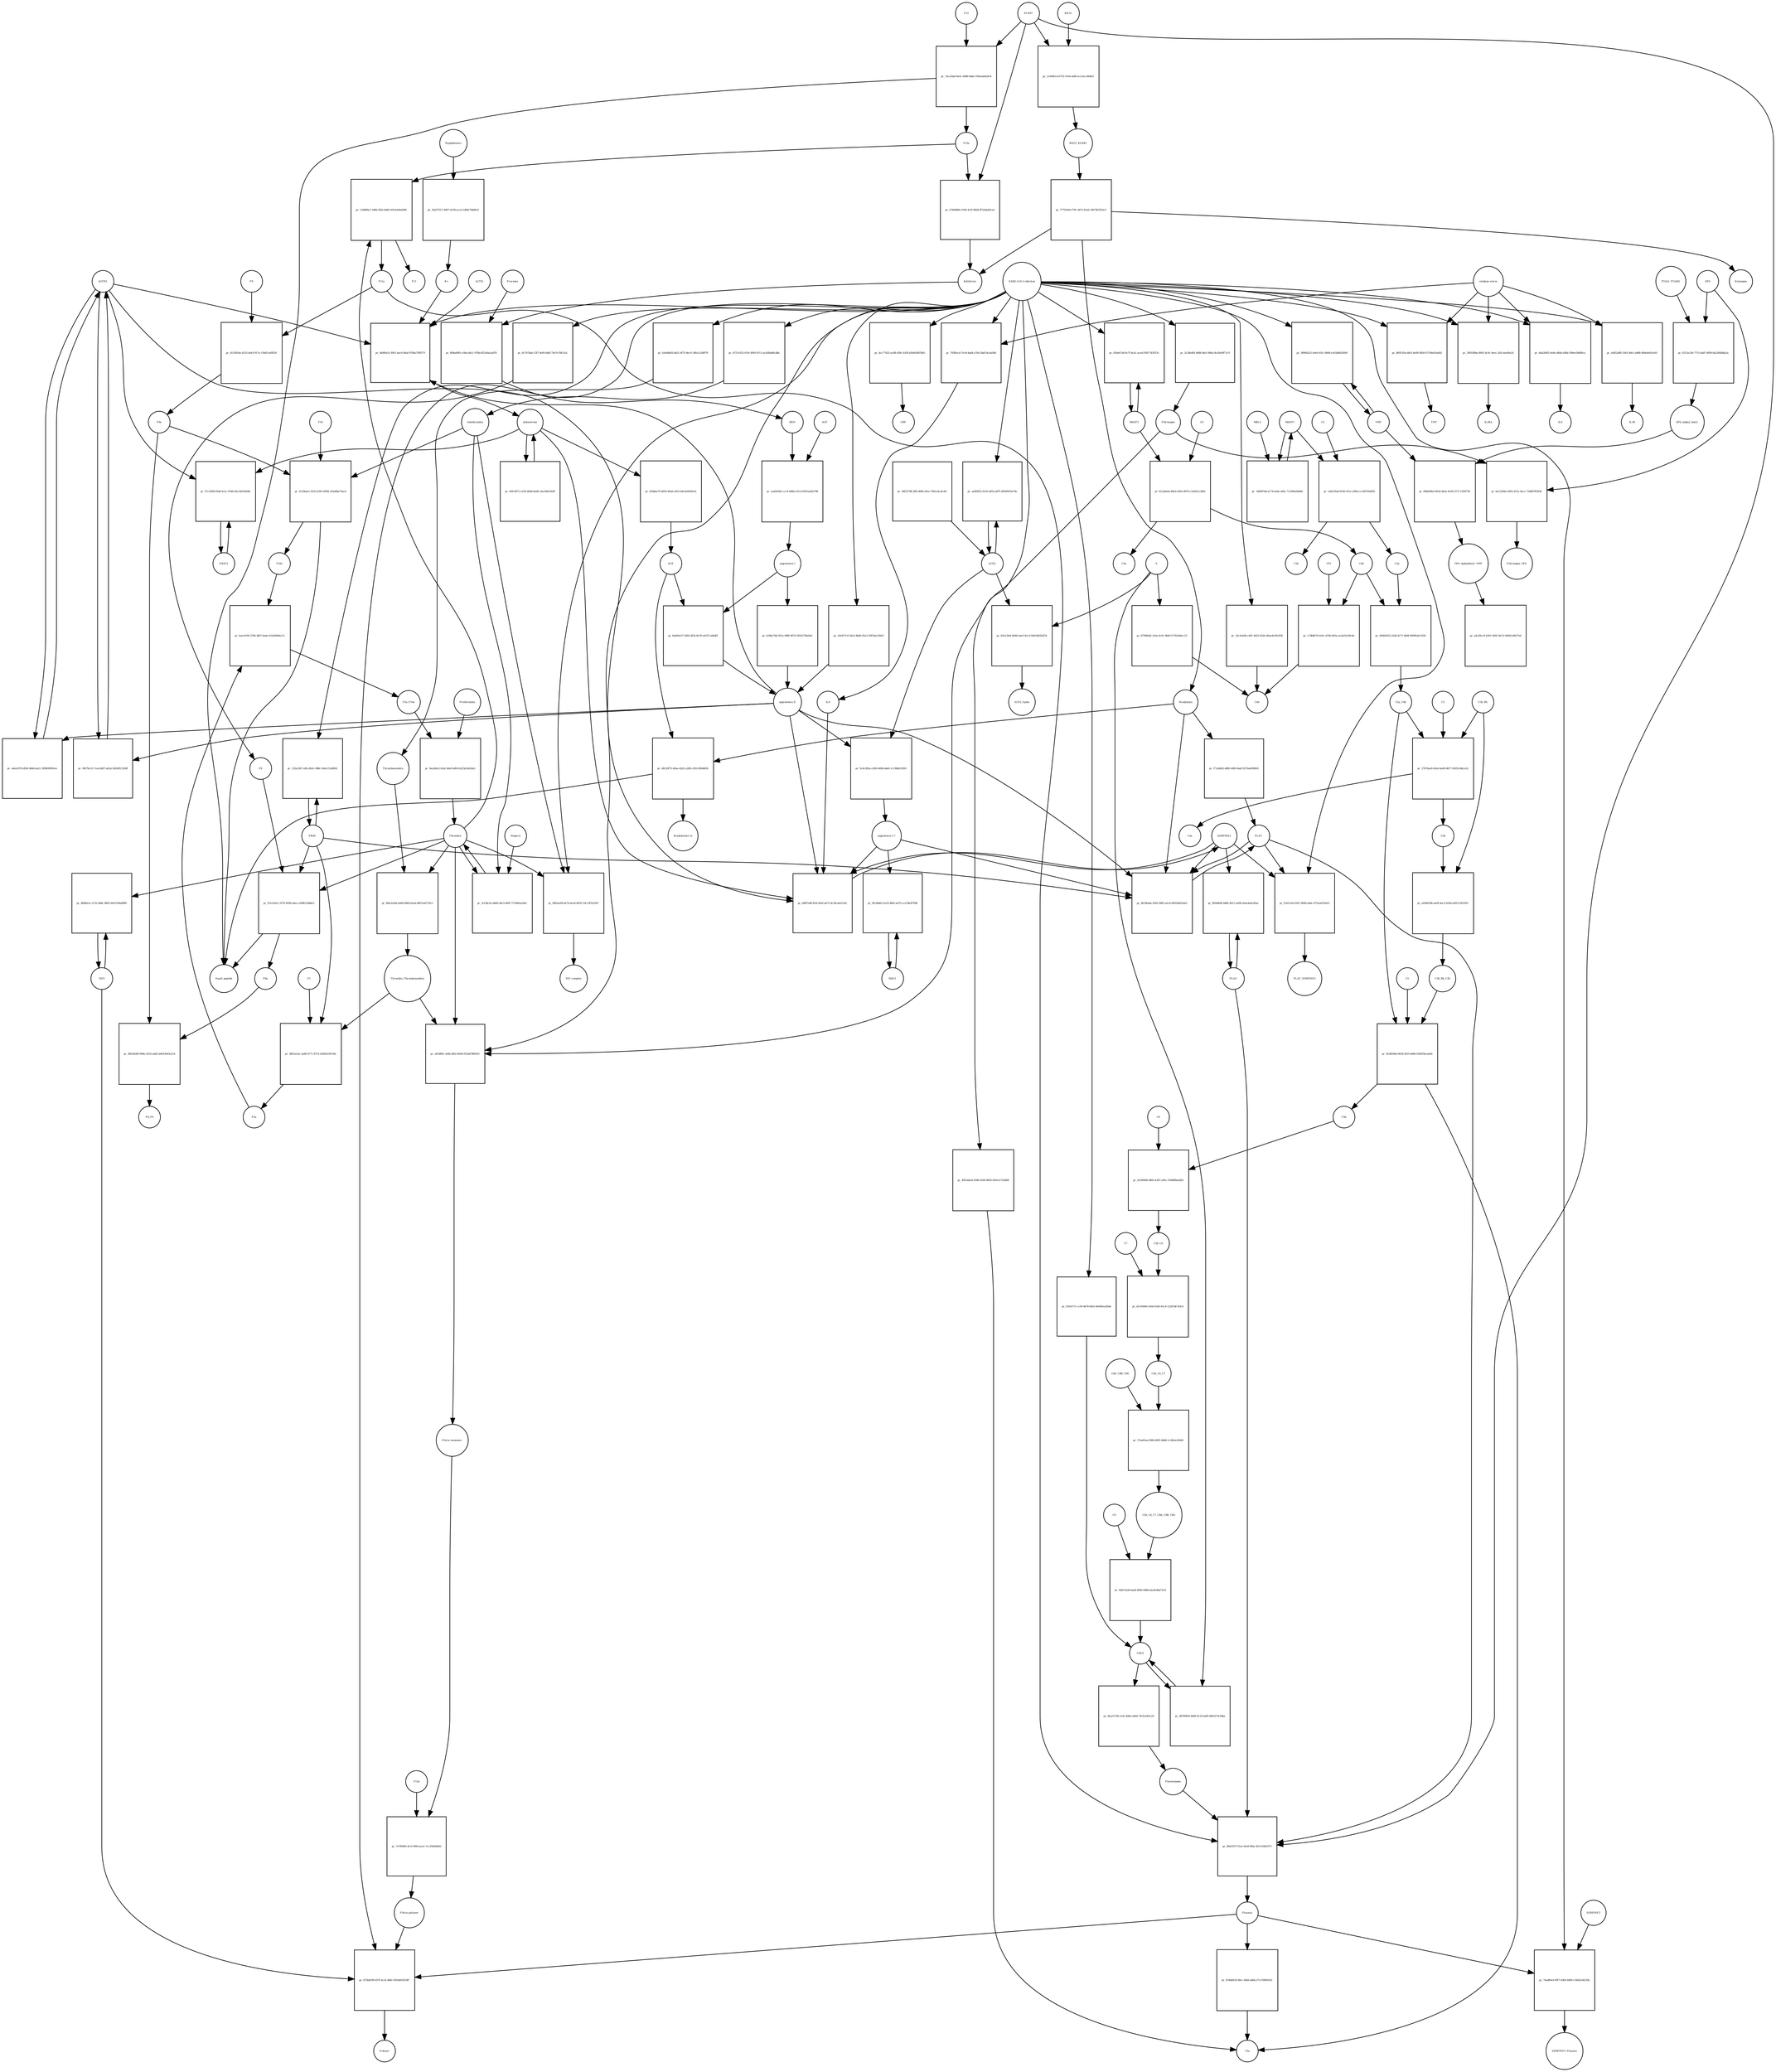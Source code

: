 strict digraph  {
F8 [annotation="urn_miriam_hgnc_3546|urn_miriam_taxonomy_9606", bipartite=0, cls=macromolecule, fontsize=4, label=F8, shape=circle];
"pr_67e21b2c-3379-4599-a6ec-e5f861244be3" [annotation="", bipartite=1, cls=process, fontsize=4, label="pr_67e21b2c-3379-4599-a6ec-e5f861244be3", shape=square];
"Small peptide" [annotation=urn_miriam_mesh_D010446, bipartite=0, cls=macromolecule, fontsize=4, label="Small peptide", shape=circle];
F8a [annotation="urn_miriam_hgnc.symbol_F8|urn_miriam_mesh_D015944|urn_miriam_taxonomy_9606", bipartite=0, cls=macromolecule, fontsize=4, label=F8a, shape=circle];
Thrombin [annotation="urn_miriam_hgnc_3535|urn_miriam_taxonomy_9606", bipartite=0, cls=macromolecule, fontsize=4, label=Thrombin, shape=circle];
PROC [annotation="urn_miriam_hgnc_9451|urn_miriam_taxonomy_9606", bipartite=0, cls=macromolecule, fontsize=4, label=PROC, shape=circle];
AGTR1 [annotation=urn_miriam_hgnc_336, bipartite=0, cls=macromolecule, fontsize=4, label=AGTR1, shape=circle];
"pr_e4eb1978-d56f-48d4-ba21-3f080995f4ce" [annotation="", bipartite=1, cls=process, fontsize=4, label="pr_e4eb1978-d56f-48d4-ba21-3f080995f4ce", shape=square];
"angiotensin II" [annotation="urn_miriam_obo.chebi_CHEBI%3A2718|urn_miriam_taxonomy_9606", bipartite=0, cls="simple chemical", fontsize=4, label="angiotensin II", shape=circle];
NR3C2 [annotation="", bipartite=0, cls=macromolecule, fontsize=4, label=NR3C2, shape=circle];
"pr_f7c183f8-f5dd-4c2c-97d6-64c1b816d28e" [annotation="", bipartite=1, cls=process, fontsize=4, label="pr_f7c183f8-f5dd-4c2c-97d6-64c1b816d28e", shape=square];
aldosterone [annotation="urn_miriam_obo.chebi_CHEBI%3A27584", bipartite=0, cls="simple chemical", fontsize=4, label=aldosterone, shape=circle];
"pr_63fc0671-e239-4048-8ad0-cba35b016eff" [annotation="", bipartite=1, cls=process, fontsize=4, label="pr_63fc0671-e239-4048-8ad0-cba35b016eff", shape=square];
SERPINE1 [annotation="", bipartite=0, cls=macromolecule, fontsize=4, label=SERPINE1, shape=circle];
"pr_d4f97a8f-ffe9-45af-ab71-4c54cab221d2" [annotation="", bipartite=1, cls=process, fontsize=4, label="pr_d4f97a8f-ffe9-45af-ab71-4c54cab221d2", shape=square];
"angiotensin I-7" [annotation="urn_miriam_obo.chebi_CHEBI%3A55438|urn_miriam_taxonomy_9606", bipartite=0, cls="simple chemical", fontsize=4, label="angiotensin I-7", shape=circle];
IL6 [annotation="urn_miriam_hgnc_6018|urn_miriam_taxonomy_9606", bipartite=0, cls=macromolecule, fontsize=4, label=IL6, shape=circle];
"pr_4b9f0a51-f601-4ac0-9baf-8768a75f8179" [annotation="", bipartite=1, cls=process, fontsize=4, label="pr_4b9f0a51-f601-4ac0-9baf-8768a75f8179", shape=square];
"SARS-CoV-2 infection" [annotation="urn_miriam_taxonomy_2697049|urn_miriam_mesh_D012327", bipartite=0, cls=phenotype, fontsize=4, label="SARS-CoV-2 infection", shape=circle];
"K+" [annotation="urn_miriam_obo.chebi_CHEBI%3A29103", bipartite=0, cls="simple chemical", fontsize=4, label="K+", shape=circle];
ACTH [annotation=urn_miriam_hgnc_9201, bipartite=0, cls="simple chemical", fontsize=4, label=ACTH, shape=circle];
"pr_18e437c9-54a5-4bd6-92e3-30f18ac930cf" [annotation="", bipartite=1, cls=process, fontsize=4, label="pr_18e437c9-54a5-4bd6-92e3-30f18ac930cf", shape=square];
Bradykinin [annotation="urn_miriam_obo.chebi_CHEBI%3A3165|urn_miriam_taxonomy_9606", bipartite=0, cls=macromolecule, fontsize=4, label=Bradykinin, shape=circle];
"pr_d8120f75-40aa-42d1-a289-c581c984b858" [annotation="", bipartite=1, cls=process, fontsize=4, label="pr_d8120f75-40aa-42d1-a289-c581c984b858", shape=square];
"Bradykinin(1-5)" [annotation="urn_miriam_mesh_C079000|urn_miriam_taxonomy_9606", bipartite=0, cls=macromolecule, fontsize=4, label="Bradykinin(1-5)", shape=circle];
ACE [annotation="urn_miriam_hgnc_2707|urn_miriam_taxonomy_9606", bipartite=0, cls=macromolecule, fontsize=4, label=ACE, shape=circle];
"pr_f71a8d42-d885-40f0-8abf-0276a6098f45" [annotation="", bipartite=1, cls=process, fontsize=4, label="pr_f71a8d42-d885-40f0-8abf-0276a6098f45", shape=square];
PLAT [annotation="urn_miriam_hgnc_9051|urn_miriam_taxonomy_9606", bipartite=0, cls=macromolecule, fontsize=4, label=PLAT, shape=circle];
"pr_9837bc1f-7ca4-4fd7-a62d-58209f13108f" [annotation="", bipartite=1, cls=process, fontsize=4, label="pr_9837bc1f-7ca4-4fd7-a62d-58209f13108f", shape=square];
MAS1 [annotation="", bipartite=0, cls=macromolecule, fontsize=4, label=MAS1, shape=circle];
"pr_9fcddb03-2a33-4fb5-ab75-cca7bb3f7fd8" [annotation="", bipartite=1, cls=process, fontsize=4, label="pr_9fcddb03-2a33-4fb5-ab75-cca7bb3f7fd8", shape=square];
Fibrinogen [annotation="urn_miriam_pubmed_19296670|urn_miriam_obo.go_GO%3A0005577|urn_miriam_hgnc_3661|urn_miriam_hgnc_3662|urn_miriam_hgnc_3694|urn_miriam_taxonomy_9606", bipartite=0, cls=complex, fontsize=4, label=Fibrinogen, shape=circle];
"pr_be12299e-9265-415a-9ac1-73d987f03f3b" [annotation="", bipartite=1, cls=process, fontsize=4, label="pr_be12299e-9265-415a-9ac1-73d987f03f3b", shape=square];
GP6 [annotation="urn_miriam_hgnc_HGNC%3A14388|urn_miriam_taxonomy_9606", bipartite=0, cls=macromolecule, fontsize=4, label=GP6, shape=circle];
Fibrinogen_GP6 [annotation="urn_miriam_pubmed_19296670|urn_miriam_obo.go_GO%3A0005577|urn_miriam_hgnc_HGNC%3A14388|urn_miriam_taxonomy_9606", bipartite=0, cls=complex, fontsize=4, label=Fibrinogen_GP6, shape=circle];
GP6_alpha2_beta1 [annotation="urn_miriam_pubmed_25051961|urn_miriam_taxonomy_10090|urn_miriam_hgnc_14338|urn_miriam_hgnc_6137|urn_miriam_hgnc_6153", bipartite=0, cls=complex, fontsize=4, label=GP6_alpha2_beta1, shape=circle];
"pr_09b828b3-903d-4b3a-9c69-217c7cf09739" [annotation="", bipartite=1, cls=process, fontsize=4, label="pr_09b828b3-903d-4b3a-9c69-217c7cf09739", shape=square];
VWF [annotation="urn_miriam_hgnc_12726|urn_miriam_taxonomy_9606", bipartite=0, cls=macromolecule, fontsize=4, label=VWF, shape=circle];
GP6_alpha2beta1_VWF [annotation="urn_miriam_pubmed_25051961|urn_miriam_taxonomy_10090|urn_miriam_hgnc_14338|urn_miriam_hgnc_6137|urn_miriam_hgnc_6153|urn_miriam_hgnc_12726", bipartite=0, cls=complex, fontsize=4, label=GP6_alpha2beta1_VWF, shape=circle];
"pr_6215a13b-7715-4a87-8f49-8a226fddba2a" [annotation="", bipartite=1, cls=process, fontsize=4, label="pr_6215a13b-7715-4a87-8f49-8a226fddba2a", shape=square];
ITGA2_ITGAB1 [annotation="urn_miriam_intact_EBI-16428357|urn_miriam_hgnc_6137|urn_miriam_hgnc_6153|urn_miriam_taxonomy_9606", bipartite=0, cls=complex, fontsize=4, label=ITGA2_ITGAB1, shape=circle];
"pr_a4c38cc9-b391-4091-8e13-940d1a0637ed" [annotation="", bipartite=1, cls="omitted process", fontsize=4, label="pr_a4c38cc9-b391-4091-8e13-940d1a0637ed", shape=square];
"Fibrin polymer" [annotation="urn_miriam_mesh_C465961|urn_miriam_taxonomy_9606", bipartite=0, cls=macromolecule, fontsize=4, label="Fibrin polymer", shape=circle];
"pr_675b4399-d37f-4c22-8dfe-5916d6185387" [annotation="", bipartite=1, cls=process, fontsize=4, label="pr_675b4399-d37f-4c22-8dfe-5916d6185387", shape=square];
"D-dimer" [annotation="urn_miriam_pubmed_19008457|urn_miriam_mesh_C036309|urn_miriam_taxonomy_9606", bipartite=0, cls=macromolecule, fontsize=4, label="D-dimer", shape=circle];
Plasmin [annotation="urn_miriam_hgnc.symbol_PLG|urn_miriam_mesh_D005341|urn_miriam_brenda_3.4.21.7|urn_miriam_taxonomy_9606", bipartite=0, cls=macromolecule, fontsize=4, label=Plasmin, shape=circle];
TAFI [annotation="urn_miriam_hgnc_1546|urn_miriam_taxonomy_9606", bipartite=0, cls=macromolecule, fontsize=4, label=TAFI, shape=circle];
"Fibrin monomer" [annotation="urn_miriam_mesh_C011468|urn_miriam_taxonomy_9606", bipartite=0, cls=macromolecule, fontsize=4, label="Fibrin monomer", shape=circle];
"pr_7e7fb983-4c1f-4f60-aa1e-7cc354fd3b62" [annotation="", bipartite=1, cls=process, fontsize=4, label="pr_7e7fb983-4c1f-4f60-aa1e-7cc354fd3b62", shape=square];
F13a [annotation="urn_miriam_hgnc.symbol_F13|urn_miriam_mesh_D026122|urn_miriam_brenda_2.3.2.13|urn_miriam_taxonomy_9606", bipartite=0, cls=macromolecule, fontsize=4, label=F13a, shape=circle];
"pr_bffd7d3a-48cf-4e08-9826-07106e45ab92" [annotation="", bipartite=1, cls=process, fontsize=4, label="pr_bffd7d3a-48cf-4e08-9826-07106e45ab92", shape=square];
TNF [annotation="urn_miriam_hgnc_11892|urn_miriam_taxonomy_9606", bipartite=0, cls=macromolecule, fontsize=4, label=TNF, shape=circle];
"cytokine storm" [annotation="urn_miriam_pubmed_2504360|urn_miriam_taxonomy_9606", bipartite=0, cls=phenotype, fontsize=4, label="cytokine storm", shape=circle];
"pr_918dd418-d9cc-4f6d-a66b-27c159095431" [annotation="", bipartite=1, cls=process, fontsize=4, label="pr_918dd418-d9cc-4f6d-a66b-27c159095431", shape=square];
C5a [annotation="urn_miriam_hgnc.symbol_C5|urn_miriam_mesh_D015936|urn_miriam_taxonomy_9606", bipartite=0, cls=macromolecule, fontsize=4, label=C5a, shape=circle];
"pr_8aa15728-e142-4d4e-a4b4-74cfee4f2c24" [annotation="", bipartite=1, cls=process, fontsize=4, label="pr_8aa15728-e142-4d4e-a4b4-74cfee4f2c24", shape=square];
Plasminogen [annotation="urn_miriam_hgnc_9071|urn_miriam_taxonomy_9606", bipartite=0, cls=macromolecule, fontsize=4, label=Plasminogen, shape=circle];
"C5b-9" [annotation="urn_miriam_obo.go_GO%3A0005579|urn_miriam_mesh_D015938|urn_miriam_mesh_D050776|urn_miriam_hgnc_1339|urn_miriam_hgnc_1346|urn_miriam_hgnc_1352|urn_miriam_hgnc_1353|urn_miriam_hgnc_1354|urn_miriam_hgnc_1358|urn_miriam_taxonomy_9606", bipartite=0, cls=complex, fontsize=4, label="C5b-9", shape=circle];
C2 [annotation="urn_miriam_hgnc_1248|urn_miriam_taxonomy_9606", bipartite=0, cls=macromolecule, fontsize=4, label=C2, shape=circle];
"pr_cb6219a8-8140-47a1-a90d-cc16b750d305" [annotation="", bipartite=1, cls=process, fontsize=4, label="pr_cb6219a8-8140-47a1-a90d-cc16b750d305", shape=square];
C2a [annotation="urn_miriam_hgnc.symbol_C2|urn_miriam_mesh_D050678|urn_miriam_taxonomy_9606", bipartite=0, cls=macromolecule, fontsize=4, label=C2a, shape=circle];
C2b [annotation="urn_miriam_hgnc.symbol_C2|urn_miriam_mesh_D050679|urn_miriam_taxonomy_9606", bipartite=0, cls=macromolecule, fontsize=4, label=C2b, shape=circle];
MASP1 [annotation="urn_miriam_hgnc_6901|urn_miriam_taxonomy_9606", bipartite=0, cls=macromolecule, fontsize=4, label=MASP1, shape=circle];
"pr_300189ba-8941-4c9c-9eec-2d1c4eef4e24" [annotation="", bipartite=1, cls=process, fontsize=4, label="pr_300189ba-8941-4c9c-9eec-2d1c4eef4e24", shape=square];
IL2RA [annotation="urn_miriam_hgnc_6008|urn_miriam_taxonomy_9606", bipartite=0, cls=macromolecule, fontsize=4, label=IL2RA, shape=circle];
"pr_6da2b9f2-6e8a-484d-a9bb-598ee58d90ca" [annotation="", bipartite=1, cls=process, fontsize=4, label="pr_6da2b9f2-6e8a-484d-a9bb-598ee58d90ca", shape=square];
IL8 [annotation="urn_miriam_hgnc_6025|urn_miriam_taxonomy_9606", bipartite=0, cls=macromolecule, fontsize=4, label=IL8, shape=circle];
"pr_4953ab24-4390-4166-9603-8341e1743d68" [annotation="", bipartite=1, cls=process, fontsize=4, label="pr_4953ab24-4390-4166-9603-8341e1743d68", shape=square];
"pr_705ffecd-7e3d-4ad4-a7b4-3daf14cab36b" [annotation="", bipartite=1, cls=process, fontsize=4, label="pr_705ffecd-7e3d-4ad4-a7b4-3daf14cab36b", shape=square];
"pr_a0452df8-3361-40e1-a868-69de4efe3e93" [annotation="", bipartite=1, cls=process, fontsize=4, label="pr_a0452df8-3361-40e1-a868-69de4efe3e93", shape=square];
IL1B [annotation="urn_miriam_hgnc_5992|urn_miriam_taxonomy_9606", bipartite=0, cls=macromolecule, fontsize=4, label=IL1B, shape=circle];
Prorenin [annotation="urn_miriam_hgnc_9958|urn_miriam_taxonomy_9606", bipartite=0, cls=macromolecule, fontsize=4, label=Prorenin, shape=circle];
"pr_808ad981-e58a-4dc1-97bb-6f23eba1ad78" [annotation="", bipartite=1, cls=process, fontsize=4, label="pr_808ad981-e58a-4dc1-97bb-6f23eba1ad78", shape=square];
REN [annotation="urn_miriam_hgnc.symbol_REN|urn_miriam_taxonomy_9606", bipartite=0, cls=macromolecule, fontsize=4, label=REN, shape=circle];
Kallikrein [annotation="urn_miriam_hgnc.symbol_KLKB1|urn_miriam_mesh_D020842|urn_miriam_brenda_3.4.21.34|urn_miriam_taxonomy_9606", bipartite=0, cls=macromolecule, fontsize=4, label=Kallikrein, shape=circle];
KLKB1 [annotation="urn_miriam_hgnc_6371|urn_miriam_taxonomy_9606", bipartite=0, cls=macromolecule, fontsize=4, label=KLKB1, shape=circle];
"pr_57406869-1936-4c3f-8826-ff7afda83ca3" [annotation="", bipartite=1, cls=process, fontsize=4, label="pr_57406869-1936-4c3f-8826-ff7afda83ca3", shape=square];
F12a [annotation="urn_miriam_hgnc.symbol_F12|urn_miriam_mesh_D015956|urn_miriam_brenda_3.4.21.38|urn_miriam_taxonomy_9606", bipartite=0, cls=macromolecule, fontsize=4, label=F12a, shape=circle];
"pr_b3ed4b93-bb21-4f75-8ec9-18fe2c2d0f78" [annotation="", bipartite=1, cls=process, fontsize=4, label="pr_b3ed4b93-bb21-4f75-8ec9-18fe2c2d0f78", shape=square];
Thrombomodulin [annotation="urn_miriam_hgnc_11784|urn_miriam_taxonomy_9606", bipartite=0, cls=macromolecule, fontsize=4, label=Thrombomodulin, shape=circle];
"pr_74ad94c6-f0f7-4364-9409-c18d2e54235b" [annotation="", bipartite=1, cls=process, fontsize=4, label="pr_74ad94c6-f0f7-4364-9409-c18d2e54235b", shape=square];
SERPINF2 [annotation="urn_miriam_hgnc_9075|urn_miriam_taxonomy_9606", bipartite=0, cls=macromolecule, fontsize=4, label=SERPINF2, shape=circle];
SERPINF2_Plasmin [annotation="urn_miriam_pubmed_2437112|urn_miriam_biogrid_314240|urn_miriam_hgnc_9075|urn_miriam_mesh_D005341|urn_miriam_taxonomy_9606", bipartite=0, cls=complex, fontsize=4, label=SERPINF2_Plasmin, shape=circle];
"pr_16c4cb9b-cd91-4d22-82de-06ae4c001438" [annotation="", bipartite=1, cls=process, fontsize=4, label="pr_16c4cb9b-cd91-4d22-82de-06ae4c001438", shape=square];
C4d [annotation="urn_miriam_hgnc.symbol_C4b|urn_miriam_mesh_C032261|urn_miriam_taxonomy_9606", bipartite=0, cls=macromolecule, fontsize=4, label=C4d, shape=circle];
"pr_f591b77c-ccf4-4d78-8d53-8e60fea2fb4e" [annotation="", bipartite=1, cls=process, fontsize=4, label="pr_f591b77c-ccf4-4d78-8d53-8e60fea2fb4e", shape=square];
"pr_122a2567-effa-4b3c-988c-9ebc152d9fd1" [annotation="", bipartite=1, cls=process, fontsize=4, label="pr_122a2567-effa-4b3c-988c-9ebc152d9fd1", shape=square];
"pr_58984222-a9e9-41fc-9b08-e3e5db825609" [annotation="", bipartite=1, cls=process, fontsize=4, label="pr_58984222-a9e9-41fc-9b08-e3e5db825609", shape=square];
"pr_dcc77422-ac88-439c-b1f8-b3fe83d97bb5" [annotation="", bipartite=1, cls=process, fontsize=4, label="pr_dcc77422-ac88-439c-b1f8-b3fe83d97bb5", shape=square];
CRP [annotation="urn_miriam_hgnc_2367|urn_miriam_taxonomy_9606", bipartite=0, cls=macromolecule, fontsize=4, label=CRP, shape=circle];
"pr_08789f36-4d09-4c33-baf8-4db1674cf4ba" [annotation="", bipartite=1, cls=process, fontsize=4, label="pr_08789f36-4d09-4c33-baf8-4db1674cf4ba", shape=square];
S [annotation="urn_miriam_uniprot_P0DTC2|urn_miriam_uniprot_P59594|urn_miriam_taxonomy_2697049", bipartite=0, cls=macromolecule, fontsize=4, label=S, shape=circle];
"pr_8790bfd2-3cba-4c61-9b0d-f1782e6bcc23" [annotation="", bipartite=1, cls=process, fontsize=4, label="pr_8790bfd2-3cba-4c61-9b0d-f1782e6bcc23", shape=square];
"pr_5c6c382a-cd56-449b-bde8-1c19b8fc8393" [annotation="", bipartite=1, cls=process, fontsize=4, label="pr_5c6c382a-cd56-449b-bde8-1c19b8fc8393", shape=square];
ACE2 [annotation="urn_miriam_hgnc_13557|urn_miriam_taxonomy_9606", bipartite=0, cls=macromolecule, fontsize=4, label=ACE2, shape=circle];
"pr_04f22788-2ff9-466f-a91e-76b3cdcafc69" [annotation="", bipartite=1, cls=process, fontsize=4, label="pr_04f22788-2ff9-466f-a91e-76b3cdcafc69", shape=square];
"pr_83a128af-b64b-4ae5-8ce3-b0418b2b2f24" [annotation="", bipartite=1, cls=process, fontsize=4, label="pr_83a128af-b64b-4ae5-8ce3-b0418b2b2f24", shape=square];
ACE2_Spike [annotation="urn_miriam_pdb_6CS2|urn_miriam_hgnc_13557|urn_miriam_uniprot_P0DTC2|urn_miriam_taxonomy_9606|urn_miriam_taxonomy_2697049", bipartite=0, cls=complex, fontsize=4, label=ACE2_Spike, shape=circle];
"pr_ad3f0f25-6216-465a-b87f-4f269910a79e" [annotation="", bipartite=1, cls=process, fontsize=4, label="pr_ad3f0f25-6216-465a-b87f-4f269910a79e", shape=square];
"pr_d727e552-67af-4993-87c3-acb58a88cdbb" [annotation="", bipartite=1, cls=process, fontsize=4, label="pr_d727e552-67af-4993-87c3-acb58a88cdbb", shape=square];
Antithrombin [annotation="urn_miriam_hgnc_775|urn_miriam_taxonomy_9606", bipartite=0, cls=macromolecule, fontsize=4, label=Antithrombin, shape=circle];
"pr_6c7b7bab-13f7-4ef6-b44f-74e7e7847a2c" [annotation="", bipartite=1, cls=process, fontsize=4, label="pr_6c7b7bab-13f7-4ef6-b44f-74e7e7847a2c", shape=square];
C4b [annotation="urn_miriam_hgnc_1324|urn_miriam_taxonomy_9606", bipartite=0, cls=macromolecule, fontsize=4, label=C4b, shape=circle];
"pr_c7db8b7d-b16c-410b-b95a-ae2a03c69c6e" [annotation="", bipartite=1, cls=process, fontsize=4, label="pr_c7db8b7d-b16c-410b-b95a-ae2a03c69c6e", shape=square];
CFI [annotation="urn_miriam_hgnc_2771|urn_miriam_taxonomy_9606", bipartite=0, cls=macromolecule, fontsize=4, label=CFI, shape=circle];
C3b [annotation="urn_miriam_hgnc.symbol_C3|urn_miriam_mesh_D003179|urn_miriam_taxonomy_9606", bipartite=0, cls=macromolecule, fontsize=4, label=C3b, shape=circle];
"pr_e65b6198-aa04-4ac3-b33d-a99112431f03" [annotation="", bipartite=1, cls=process, fontsize=4, label="pr_e65b6198-aa04-4ac3-b33d-a99112431f03", shape=square];
C3b_Bb [annotation="urn_miriam_pubmed_12440962|urn_miriam_brenda_3.4.21.47|urn_miriam_mesh_D051561|urn_miriam_mesh_D003179|urn_miriam_hgnc_1037|urn_miriam_taxonomy_9606", bipartite=0, cls=complex, fontsize=4, label=C3b_Bb, shape=circle];
C3b_Bb_C3b [annotation="urn_miriam_pubmed_12440962|urn_miriam_brenda_34.4.21.47|urn_miriam_mesh_D051566|urn_miriam_mesh_D003179|urn_miriam_hgnc_1037|urn_miriam_taxonomy_9606", bipartite=0, cls=complex, fontsize=4, label=C3b_Bb_C3b, shape=circle];
"pr_d9d26432-22d6-4171-8b9f-9009fa8c165b" [annotation="", bipartite=1, cls=process, fontsize=4, label="pr_d9d26432-22d6-4171-8b9f-9009fa8c165b", shape=square];
C2a_C4b [annotation="urn_miriam_mesh_D051574|urn_miriam_brenda_3.4.21.43|urn_miriam_mesh_D050678|urn_miriam_hgnc_1324|urn_miriam_taxonomy_9606", bipartite=0, cls=complex, fontsize=4, label=C2a_C4b, shape=circle];
C4 [annotation="urn_miriam_mesh_D00318|urn_miriam_taxonomy_9606", bipartite=0, cls=macromolecule, fontsize=4, label=C4, shape=circle];
"pr_812a0e6a-80e0-450e-8070-c5e822ccffb0" [annotation="", bipartite=1, cls=process, fontsize=4, label="pr_812a0e6a-80e0-450e-8070-c5e822ccffb0", shape=square];
C4a [annotation="urn_miriam_hgnc_1323|urn_miriam_taxonomy_9606", bipartite=0, cls=macromolecule, fontsize=4, label=C4a, shape=circle];
MASP2 [annotation="urn_miriam_hgnc_6902|urn_miriam_taxonomy_9606", bipartite=0, cls=macromolecule, fontsize=4, label=MASP2, shape=circle];
"pr_1d9497dd-a174-4a4e-a89c-7c1f66a06d9d" [annotation="", bipartite=1, cls=process, fontsize=4, label="pr_1d9497dd-a174-4a4e-a89c-7c1f66a06d9d", shape=square];
MBL2 [annotation="urn_miriam_hgnc_6902|urn_miriam_taxonomy_9606", bipartite=0, cls=macromolecule, fontsize=4, label=MBL2, shape=circle];
"pr_636e67a8-6c7f-4ca1-aced-92b7743f1f3c" [annotation="", bipartite=1, cls=process, fontsize=4, label="pr_636e67a8-6c7f-4ca1-aced-92b7743f1f3c", shape=square];
PLAU [annotation="urn_miriam_hgnc_9052|urn_miriam_taxonomy_9606", bipartite=0, cls=macromolecule, fontsize=4, label=PLAU, shape=circle];
"pr_f83d0fdb-0db0-4b11-ad38-2ebcda4e30ae" [annotation="", bipartite=1, cls=process, fontsize=4, label="pr_f83d0fdb-0db0-4b11-ad38-2ebcda4e30ae", shape=square];
C5b_C6_C7_C8A_C8B_C8G [annotation="urn_miriam_pubmed_28630159|urn_miriam_mesh_C042295|urn_miriam_mesh_D050776|urn_miriam_hgnc_1339|urn_miriam_hgnc_1352|urn_miriam_hgnc_1353|urn_miriam_hgnc_1354|urn_miriam_taxonomy_9606", bipartite=0, cls=complex, fontsize=4, label=C5b_C6_C7_C8A_C8B_C8G, shape=circle];
"pr_6d411b2b-bae8-4b82-b9bd-dee4e4ba72c6" [annotation="", bipartite=1, cls=process, fontsize=4, label="pr_6d411b2b-bae8-4b82-b9bd-dee4e4ba72c6", shape=square];
C9 [annotation="urn_miriam_hgnc_1358|urn_miriam_taxonomy_9606", bipartite=0, cls=macromolecule, fontsize=4, label=C9, shape=circle];
C5b_C6_C7 [annotation="urn_miriam_pubmed_28630159|urn_miriam_mesh_C037453|urn_miriam_mesh_D050776|urn_miriam_hgnc_1339|urn_miriam_hgnc_1346|urn_miriam_taxonomy_9606", bipartite=0, cls=complex, fontsize=4, label=C5b_C6_C7, shape=circle];
"pr_37ae82aa-f06b-4893-8db6-1c2bfee269d2" [annotation="", bipartite=1, cls=process, fontsize=4, label="pr_37ae82aa-f06b-4893-8db6-1c2bfee269d2", shape=square];
C8A_C8B_C8G [annotation="urn_miriam_mesh_D003185|urn_miriam_hgnc_1353|urn_miriam_hgnc_1352|urn_miriam_hgnc_1354|urn_miriam_taxonomy_9606", bipartite=0, cls=complex, fontsize=4, label=C8A_C8B_C8G, shape=circle];
C5b_C6 [annotation="urn_miriam_mesh_C050974|urn_miriam_mesh_D050776|urn_miriam_hgnc_1339|urn_miriam_taxonomy_9606", bipartite=0, cls=complex, fontsize=4, label=C5b_C6, shape=circle];
"pr_d1c95000-5e0d-4345-81c9-12287de7b3c0" [annotation="", bipartite=1, cls=process, fontsize=4, label="pr_d1c95000-5e0d-4345-81c9-12287de7b3c0", shape=square];
C7 [annotation="urn_miriam_hgnc_HGNC%3A1346|urn_miriam_taxonomy_9606", bipartite=0, cls=macromolecule, fontsize=4, label=C7, shape=circle];
C5b [annotation="urn_miriam_hgnc.symbol_C5|urn_miriam_mesh_D050776|urn_miriam_taxonomy_9606", bipartite=0, cls=macromolecule, fontsize=4, label=C5b, shape=circle];
"pr_d15f8406-b892-43d7-a50c-31668fbeb2b5" [annotation="", bipartite=1, cls=process, fontsize=4, label="pr_d15f8406-b892-43d7-a50c-31668fbeb2b5", shape=square];
C6 [annotation="urn_miriam_hgnc_1339|urn_miriam_taxonomy_9606", bipartite=0, cls=macromolecule, fontsize=4, label=C6, shape=circle];
C5 [annotation="urn_miriam_hgnc_1331|urn_miriam_taxonomy_9606", bipartite=0, cls=macromolecule, fontsize=4, label=C5, shape=circle];
"pr_8c6824bd-0629-4f55-b066-f28295bcabe8" [annotation="", bipartite=1, cls=process, fontsize=4, label="pr_8c6824bd-0629-4f55-b066-f28295bcabe8", shape=square];
C3 [annotation="urn_miriam_hgnc_1318|urn_miriam_taxonomy_9606", bipartite=0, cls=macromolecule, fontsize=4, label=C3, shape=circle];
"pr_27b76ae9-62ed-4a08-8817-9925c94a1e2c" [annotation="", bipartite=1, cls=process, fontsize=4, label="pr_27b76ae9-62ed-4a08-8817-9925c94a1e2c", shape=square];
C3a [annotation="urn_miriam_hgnc.symbol_C3|urn_miriam_mesh_D015926|urn_miriam_taxonomy_9606", bipartite=0, cls=macromolecule, fontsize=4, label=C3a, shape=circle];
"pr_89acb1bd-ad4d-4964-b3ad-0b07aaf17d12" [annotation="", bipartite=1, cls=process, fontsize=4, label="pr_89acb1bd-ad4d-4964-b3ad-0b07aaf17d12", shape=square];
Thrombin_Thrombomodulin [annotation="urn_miriam_pubmed_6282863|urn_miriam_taxonomy_9986|urn_miriam_biogrid_283352|urn_miriam_mesh_D013917|urn_miriam_hgnc_11784", bipartite=0, cls=complex, fontsize=4, label=Thrombin_Thrombomodulin, shape=circle];
"pr_a81dfffe-3e8b-4f62-b638-912b478fb035" [annotation="", bipartite=1, cls=process, fontsize=4, label="pr_a81dfffe-3e8b-4f62-b638-912b478fb035", shape=square];
KNG1_KLKB1 [annotation="urn_miriam_pubmed_17598838|urn_miriam_intact_EBI-10087151|urn_miriam_hgnc_6371|urn_miriam_hgnc_6383|urn_miriam_taxonomy_9606", bipartite=0, cls=complex, fontsize=4, label=KNG1_KLKB1, shape=circle];
"pr_7775916e-f79c-447e-8cb2-35674f3552c9" [annotation="", bipartite=1, cls=process, fontsize=4, label="pr_7775916e-f79c-447e-8cb2-35674f3552c9", shape=square];
Kininogen [annotation="urn_miriam_hgnc.symbol_KNG1|urn_miriam_mesh_D019679|urn_miriam_taxonomy_9606", bipartite=0, cls=macromolecule, fontsize=4, label=Kininogen, shape=circle];
"pr_2c28e4f4-9488-4bcf-966a-8cd3ef0f71c9" [annotation="", bipartite=1, cls=process, fontsize=4, label="pr_2c28e4f4-9488-4bcf-966a-8cd3ef0f71c9", shape=square];
"angiotensin I" [annotation="urn_miriam_obo.chebi_CHEBI%3A2718|urn_miriam_taxonomy_9606", bipartite=0, cls="simple chemical", fontsize=4, label="angiotensin I", shape=circle];
"pr_b18be7db-391a-488f-967d-395417fbeb61" [annotation="", bipartite=1, cls=process, fontsize=4, label="pr_b18be7db-391a-488f-967d-395417fbeb61", shape=square];
"pr_fc621cb5-fd27-4049-ab0c-072a2ef35d12" [annotation="", bipartite=1, cls=process, fontsize=4, label="pr_fc621cb5-fd27-4049-ab0c-072a2ef35d12", shape=square];
PLAT_SERPINE1 [annotation="urn_miriam_pubmed_22449964|urn_miriam_intact_EBI-7800882|urn_miriam_hgnc_9051|urn_miriam_hgnc_8593|urn_miriam_taxonomy_9606", bipartite=0, cls=complex, fontsize=4, label=PLAT_SERPINE1, shape=circle];
"pr_dfd6fe3c-a732-48dc-8492-b9c97dfa8089" [annotation="", bipartite=1, cls=process, fontsize=4, label="pr_dfd6fe3c-a732-48dc-8492-b9c97dfa8089", shape=square];
"pr_4b33bade-9262-48f5-a2cd-0061fbd23eb3" [annotation="", bipartite=1, cls=process, fontsize=4, label="pr_4b33bade-9262-48f5-a2cd-0061fbd23eb3", shape=square];
"pr_fd65ee94-0e74-4ca0-8933-19c13f5223b7" [annotation="", bipartite=1, cls=process, fontsize=4, label="pr_fd65ee94-0e74-4ca0-8933-19c13f5223b7", shape=square];
"TAT complex" [annotation="urn_miriam_pubmed_22930518|urn_miriam_mesh_C046193|urn_miriam_mesh_D013917|urn_miriam_hgnc_775|urn_miriam_taxonomy_9606", bipartite=0, cls=complex, fontsize=4, label="TAT complex", shape=circle];
"pr_89af1f57-f1ee-45e9-9f4a-3b7c03401f75" [annotation="", bipartite=1, cls=process, fontsize=4, label="pr_89af1f57-f1ee-45e9-9f4a-3b7c03401f75", shape=square];
F11a [annotation="urn_miriam_hgnc.symbol_F11|urn_miriam_mesh_D015945|urn_miriam_brenda_3.4.21.27|urn_miriam_taxonomy_9606", bipartite=0, cls=macromolecule, fontsize=4, label=F11a, shape=circle];
"pr_5cf3dc5a-dd49-4dc5-bf0f-717b062a2d2c" [annotation="", bipartite=1, cls=process, fontsize=4, label="pr_5cf3dc5a-dd49-4dc5-bf0f-717b062a2d2c", shape=square];
Heparin [annotation="urn_miriam_pubmed_708377|urn_miriam_obo.chebi_CHEBI%3A28304|urn_miriam_taxonomy_9606", bipartite=0, cls="simple chemical", fontsize=4, label=Heparin, shape=circle];
Prothrombin [annotation="urn_miriam_hgnc_3535|urn_miriam_taxonomy_9606", bipartite=0, cls=macromolecule, fontsize=4, label=Prothrombin, shape=circle];
"pr_9ea3bfe2-02af-4de0-bd54-b253a5a62da1" [annotation="", bipartite=1, cls=process, fontsize=4, label="pr_9ea3bfe2-02af-4de0-bd54-b253a5a62da1", shape=square];
F5a_F10a [annotation="urn_miriam_pubmed_2303476|urn_miriam_mesh_C022475|urn_miriam_mesh_D15943|urn_miriam_mesh_D015951|urn_miriam_taxonomy_9606", bipartite=0, cls=complex, fontsize=4, label=F5a_F10a, shape=circle];
F10a [annotation="urn_miriam_hgnc.symbol_F10|urn_miriam_mesh_D015951|urn_miriam_brenda_3.4.21.6|urn_miriam_taxonomy_9606", bipartite=0, cls=macromolecule, fontsize=4, label=F10a, shape=circle];
"pr_faac0106-27b6-4bf7-bada-41b294b9a11c" [annotation="", bipartite=1, cls=process, fontsize=4, label="pr_faac0106-27b6-4bf7-bada-41b294b9a11c", shape=square];
F5a [annotation="urn_miriam_hgnc.symbol_F5|urn_miriam_mesh_D015943|urn_miriam_taxonomy_9606", bipartite=0, cls=macromolecule, fontsize=4, label=F5a, shape=circle];
F5 [annotation="urn_miriam_hgnc_3541|urn_miriam_taxonomy_9606", bipartite=0, cls=macromolecule, fontsize=4, label=F5, shape=circle];
"pr_4601a22e-3ad0-4771-8715-6249e330744c" [annotation="", bipartite=1, cls=process, fontsize=4, label="pr_4601a22e-3ad0-4771-8715-6249e330744c", shape=square];
F9a [annotation="urn_miriam_hgnc.symbol_F9|urn_miriam_mesh_D015949|urn_miriam_taxonomy_9606", bipartite=0, cls=macromolecule, fontsize=4, label=F9a, shape=circle];
"pr_4853b369-084e-4233-abb3-b4563045e214" [annotation="", bipartite=1, cls=process, fontsize=4, label="pr_4853b369-084e-4233-abb3-b4563045e214", shape=square];
F8_F9 [annotation="urn_miriam_pubmed_22471307|urn_miriam_hgnc_3546|urn_miriam_hgnc_35531|urn_miriam_intact_EBI-11621595|urn_miriam_taxonomy_9606", bipartite=0, cls=complex, fontsize=4, label=F8_F9, shape=circle];
F9 [annotation="urn_miriam_hgnc_35531|urn_miriam_taxonomy_9606", bipartite=0, cls=macromolecule, fontsize=4, label=F9, shape=circle];
"pr_d135816e-4152-4e43-917e-130d11ef8530" [annotation="", bipartite=1, cls=process, fontsize=4, label="pr_d135816e-4152-4e43-917e-130d11ef8530", shape=square];
"pr_2c008514-6755-4744-afd9-ec1cbcc46d03" [annotation="", bipartite=1, cls=process, fontsize=4, label="pr_2c008514-6755-4744-afd9-ec1cbcc46d03", shape=square];
KNG1 [annotation="urn_miriam_hgnc.symbol_6383|urn_miriam_taxonomy_9606", bipartite=0, cls=macromolecule, fontsize=4, label=KNG1, shape=circle];
"pr_118889a7-1d66-42fa-b460-5010cb9ed280" [annotation="", bipartite=1, cls=process, fontsize=4, label="pr_118889a7-1d66-42fa-b460-5010cb9ed280", shape=square];
F11 [annotation="urn_miriam_hgnc_3529|urn_miriam_taxonomy_9606", bipartite=0, cls=macromolecule, fontsize=4, label=F11, shape=circle];
F12 [annotation="urn_miriam_hgnc_3530|urn_miriam_taxonomy_9606", bipartite=0, cls=macromolecule, fontsize=4, label=F12, shape=circle];
"pr_74ce5daf-6e5c-4086-8ddc-93faeab629c8" [annotation="", bipartite=1, cls=process, fontsize=4, label="pr_74ce5daf-6e5c-4086-8ddc-93faeab629c8", shape=square];
"pr_beb60a37-5d92-4f34-8e78-e41f7cab6df1" [annotation="", bipartite=1, cls=process, fontsize=4, label="pr_beb60a37-5d92-4f34-8e78-e41f7cab6df1", shape=square];
F10 [annotation="urn_miriam_hgnc_3528|urn_miriam_taxonomy_9606", bipartite=0, cls=macromolecule, fontsize=4, label=F10, shape=circle];
"pr_4135bae1-9233-4391-8584-232d4ba75ac8" [annotation="", bipartite=1, cls=process, fontsize=4, label="pr_4135bae1-9233-4391-8584-232d4ba75ac8", shape=square];
AGT [annotation="urn_miriam_hgnc_333|urn_miriam_taxonomy_9606", bipartite=0, cls=macromolecule, fontsize=4, label=AGT, shape=circle];
"pr_ead24383-ccc9-46bb-a7e5-0387eeb42798" [annotation="", bipartite=1, cls=process, fontsize=4, label="pr_ead24383-ccc9-46bb-a7e5-0387eeb42798", shape=square];
"pr_d16b6a76-4650-49a6-a933-64e3a6020cb1" [annotation="", bipartite=1, cls=process, fontsize=4, label="pr_d16b6a76-4650-49a6-a933-64e3a6020cb1", shape=square];
"pr_3b227527-4007-4158-accd-1d0b17bbdfc8" [annotation="", bipartite=1, cls=process, fontsize=4, label="pr_3b227527-4007-4158-accd-1d0b17bbdfc8", shape=square];
Hypokalemia [annotation="urn_miriam_mesh_D007008|urn_miriam_taxonomy_9606", bipartite=0, cls=phenotype, fontsize=4, label=Hypokalemia, shape=circle];
F8 -> "pr_67e21b2c-3379-4599-a6ec-e5f861244be3"  [annotation="", interaction_type=consumption];
"pr_67e21b2c-3379-4599-a6ec-e5f861244be3" -> "Small peptide"  [annotation="", interaction_type=production];
"pr_67e21b2c-3379-4599-a6ec-e5f861244be3" -> F8a  [annotation="", interaction_type=production];
F8a -> "pr_4853b369-084e-4233-abb3-b4563045e214"  [annotation="", interaction_type=consumption];
Thrombin -> "pr_67e21b2c-3379-4599-a6ec-e5f861244be3"  [annotation="urn_miriam_pubmed_15746105|urn_miriam_taxonomy_9606", interaction_type=catalysis];
Thrombin -> "pr_89acb1bd-ad4d-4964-b3ad-0b07aaf17d12"  [annotation="", interaction_type=consumption];
Thrombin -> "pr_a81dfffe-3e8b-4f62-b638-912b478fb035"  [annotation="urn_miriam_pubmed_6282863|urn_miriam_pubmed_28228446|urn_miriam_pubmed_2117226|urn_miriam_taxonomy_9606", interaction_type=catalysis];
Thrombin -> "pr_dfd6fe3c-a732-48dc-8492-b9c97dfa8089"  [annotation="urn_miriam_pubmed_23809134|urn_miriam_taxonomy_9823", interaction_type=catalysis];
Thrombin -> "pr_fd65ee94-0e74-4ca0-8933-19c13f5223b7"  [annotation="", interaction_type=consumption];
Thrombin -> "pr_5cf3dc5a-dd49-4dc5-bf0f-717b062a2d2c"  [annotation="", interaction_type=consumption];
Thrombin -> "pr_118889a7-1d66-42fa-b460-5010cb9ed280"  [annotation="urn_miriam_pubmed_21304106|urn_miriam_pubmed_8631976|urn_miriam_taxonomy_9606", interaction_type=catalysis];
PROC -> "pr_67e21b2c-3379-4599-a6ec-e5f861244be3"  [annotation="urn_miriam_pubmed_15746105|urn_miriam_taxonomy_9606", interaction_type=inhibition];
PROC -> "pr_122a2567-effa-4b3c-988c-9ebc152d9fd1"  [annotation="", interaction_type=consumption];
PROC -> "pr_4b33bade-9262-48f5-a2cd-0061fbd23eb3"  [annotation="urn_miriam_pubmed_10373228|urn_miriam_pubmed_3124286|urn_miriam_taxonomy_9606|urn_miriam_pubmed_12091055|urn_miriam_pubmed_3096399", interaction_type=inhibition];
PROC -> "pr_4601a22e-3ad0-4771-8715-6249e330744c"  [annotation="urn_miriam_pubmed_6282863|urn_miriam_pubmed_6572921|urn_miriam_pubmed_2322551|urn_miriam_taxonomy_9606", interaction_type=inhibition];
AGTR1 -> "pr_e4eb1978-d56f-48d4-ba21-3f080995f4ce"  [annotation="", interaction_type=consumption];
AGTR1 -> "pr_f7c183f8-f5dd-4c2c-97d6-64c1b816d28e"  [annotation="urn_miriam_pubmed_21349712|urn_miriam_taxonomy_10116|urn_miriam_pubmed_7045029|urn_miriam_taxonomy_10090", interaction_type=catalysis];
AGTR1 -> "pr_d4f97a8f-ffe9-45af-ab71-4c54cab221d2"  [annotation="urn_miriam_pubmed_2091055|urn_miriam_taxonomy_9606|urn_miriam_pubmed_8034668|urn_miriam_pubmed_20591974|urn_miriam_pubmed_11983698", interaction_type=catalysis];
AGTR1 -> "pr_4b9f0a51-f601-4ac0-9baf-8768a75f8179"  [annotation="urn_miriam_pubmed_8404594|urn_miriam_taxonomy_9606|urn_miriam_pubmed_173529|urn_miriam_taxonomy_9615|urn_miriam_pubmed_32565254", interaction_type=catalysis];
AGTR1 -> "pr_9837bc1f-7ca4-4fd7-a62d-58209f13108f"  [annotation="", interaction_type=consumption];
"pr_e4eb1978-d56f-48d4-ba21-3f080995f4ce" -> AGTR1  [annotation="", interaction_type=production];
"angiotensin II" -> "pr_e4eb1978-d56f-48d4-ba21-3f080995f4ce"  [annotation="", interaction_type=stimulation];
"angiotensin II" -> "pr_d4f97a8f-ffe9-45af-ab71-4c54cab221d2"  [annotation="urn_miriam_pubmed_2091055|urn_miriam_taxonomy_9606|urn_miriam_pubmed_8034668|urn_miriam_pubmed_20591974|urn_miriam_pubmed_11983698", interaction_type=catalysis];
"angiotensin II" -> "pr_4b9f0a51-f601-4ac0-9baf-8768a75f8179"  [annotation="urn_miriam_pubmed_8404594|urn_miriam_taxonomy_9606|urn_miriam_pubmed_173529|urn_miriam_taxonomy_9615|urn_miriam_pubmed_32565254", interaction_type=catalysis];
"angiotensin II" -> "pr_9837bc1f-7ca4-4fd7-a62d-58209f13108f"  [annotation="urn_miriam_pubmed_8158359|urn_miriam_taxonomy_9606", interaction_type=stimulation];
"angiotensin II" -> "pr_5c6c382a-cd56-449b-bde8-1c19b8fc8393"  [annotation="", interaction_type=consumption];
"angiotensin II" -> "pr_4b33bade-9262-48f5-a2cd-0061fbd23eb3"  [annotation="urn_miriam_pubmed_10373228|urn_miriam_pubmed_3124286|urn_miriam_taxonomy_9606|urn_miriam_pubmed_12091055|urn_miriam_pubmed_3096399", interaction_type=catalysis];
NR3C2 -> "pr_f7c183f8-f5dd-4c2c-97d6-64c1b816d28e"  [annotation="", interaction_type=consumption];
"pr_f7c183f8-f5dd-4c2c-97d6-64c1b816d28e" -> NR3C2  [annotation="", interaction_type=production];
aldosterone -> "pr_f7c183f8-f5dd-4c2c-97d6-64c1b816d28e"  [annotation="urn_miriam_pubmed_21349712|urn_miriam_taxonomy_10116|urn_miriam_pubmed_7045029|urn_miriam_taxonomy_10090", interaction_type=stimulation];
aldosterone -> "pr_63fc0671-e239-4048-8ad0-cba35b016eff"  [annotation="", interaction_type=consumption];
aldosterone -> "pr_d4f97a8f-ffe9-45af-ab71-4c54cab221d2"  [annotation="urn_miriam_pubmed_2091055|urn_miriam_taxonomy_9606|urn_miriam_pubmed_8034668|urn_miriam_pubmed_20591974|urn_miriam_pubmed_11983698", interaction_type=catalysis];
aldosterone -> "pr_d16b6a76-4650-49a6-a933-64e3a6020cb1"  [annotation="urn_miriam_pubmed_5932931|urn_miriam_taxonomy_10116", interaction_type=catalysis];
"pr_63fc0671-e239-4048-8ad0-cba35b016eff" -> aldosterone  [annotation="", interaction_type=production];
SERPINE1 -> "pr_d4f97a8f-ffe9-45af-ab71-4c54cab221d2"  [annotation="", interaction_type=consumption];
SERPINE1 -> "pr_f83d0fdb-0db0-4b11-ad38-2ebcda4e30ae"  [annotation="urn_miriam_pubmed_21199867|urn_miriam_taxonomy_9606", interaction_type=inhibition];
SERPINE1 -> "pr_fc621cb5-fd27-4049-ab0c-072a2ef35d12"  [annotation="", interaction_type=consumption];
SERPINE1 -> "pr_4b33bade-9262-48f5-a2cd-0061fbd23eb3"  [annotation="urn_miriam_pubmed_10373228|urn_miriam_pubmed_3124286|urn_miriam_taxonomy_9606|urn_miriam_pubmed_12091055|urn_miriam_pubmed_3096399", interaction_type=inhibition];
"pr_d4f97a8f-ffe9-45af-ab71-4c54cab221d2" -> SERPINE1  [annotation="", interaction_type=production];
"angiotensin I-7" -> "pr_d4f97a8f-ffe9-45af-ab71-4c54cab221d2"  [annotation="urn_miriam_pubmed_2091055|urn_miriam_taxonomy_9606|urn_miriam_pubmed_8034668|urn_miriam_pubmed_20591974|urn_miriam_pubmed_11983698", interaction_type=inhibition];
"angiotensin I-7" -> "pr_9fcddb03-2a33-4fb5-ab75-cca7bb3f7fd8"  [annotation="urn_miriam_pubmed_18026570|urn_miriam_taxonomy_10090", interaction_type=stimulation];
"angiotensin I-7" -> "pr_4b33bade-9262-48f5-a2cd-0061fbd23eb3"  [annotation="urn_miriam_pubmed_10373228|urn_miriam_pubmed_3124286|urn_miriam_taxonomy_9606|urn_miriam_pubmed_12091055|urn_miriam_pubmed_3096399", interaction_type=inhibition];
IL6 -> "pr_d4f97a8f-ffe9-45af-ab71-4c54cab221d2"  [annotation="urn_miriam_pubmed_2091055|urn_miriam_taxonomy_9606|urn_miriam_pubmed_8034668|urn_miriam_pubmed_20591974|urn_miriam_pubmed_11983698", interaction_type=catalysis];
"pr_4b9f0a51-f601-4ac0-9baf-8768a75f8179" -> aldosterone  [annotation="", interaction_type=production];
"SARS-CoV-2 infection" -> "pr_4b9f0a51-f601-4ac0-9baf-8768a75f8179"  [annotation="urn_miriam_pubmed_8404594|urn_miriam_taxonomy_9606|urn_miriam_pubmed_173529|urn_miriam_taxonomy_9615|urn_miriam_pubmed_32565254", interaction_type="necessary stimulation"];
"SARS-CoV-2 infection" -> "pr_18e437c9-54a5-4bd6-92e3-30f18ac930cf"  [annotation="urn_miriam_pubmed_32048163|urn_miriam_taxonomy_9606", interaction_type=catalysis];
"SARS-CoV-2 infection" -> "pr_675b4399-d37f-4c22-8dfe-5916d6185387"  [annotation="urn_miriam_pubmed_29096812|urn_miriam_pubmed_10574983|urn_miriam_pubmed_32172226|urn_miriam_taxonomy_9606", interaction_type="necessary stimulation"];
"SARS-CoV-2 infection" -> "pr_bffd7d3a-48cf-4e08-9826-07106e45ab92"  [annotation="urn_miriam_pubmed_32504360|urn_miriam_taxonomy_9606", interaction_type=stimulation];
"SARS-CoV-2 infection" -> "pr_300189ba-8941-4c9c-9eec-2d1c4eef4e24"  [annotation="urn_miriam_pubmed_32286245|urn_miriam_taxonomy_9606", interaction_type=stimulation];
"SARS-CoV-2 infection" -> "pr_6da2b9f2-6e8a-484d-a9bb-598ee58d90ca"  [annotation="urn_miriam_pubmed_32286245|urn_miriam_taxonomy_9606", interaction_type=stimulation];
"SARS-CoV-2 infection" -> "pr_4953ab24-4390-4166-9603-8341e1743d68"  [annotation="urn_miriam_pmc_PMC7260598|urn_miriam_taxonomy_9606", interaction_type="necessary stimulation"];
"SARS-CoV-2 infection" -> "pr_705ffecd-7e3d-4ad4-a7b4-3daf14cab36b"  [annotation="urn_miriam_pubmed_32286245|urn_miriam_taxonomy_9606", interaction_type=stimulation];
"SARS-CoV-2 infection" -> "pr_a0452df8-3361-40e1-a868-69de4efe3e93"  [annotation="urn_miriam_pubmed_32359396|urn_miriam_taxonomy_9606", interaction_type=stimulation];
"SARS-CoV-2 infection" -> "pr_b3ed4b93-bb21-4f75-8ec9-18fe2c2d0f78"  [annotation="urn_miriam_doi_10.1101%2F2020.04.25.20077842|urn_miriam_taxonomy_9606", interaction_type="necessary stimulation"];
"SARS-CoV-2 infection" -> "pr_74ad94c6-f0f7-4364-9409-c18d2e54235b"  [annotation="urn_miriam_pubmed_2437112|urn_miriam_doi_10.1101%2F2020.04.25.20077842|urn_miriam_taxonomy_9606", interaction_type=stimulation];
"SARS-CoV-2 infection" -> "pr_16c4cb9b-cd91-4d22-82de-06ae4c001438"  [annotation="urn_miriam_pubmed_32299776|urn_miriam_taxonomy_9606", interaction_type=stimulation];
"SARS-CoV-2 infection" -> "pr_f591b77c-ccf4-4d78-8d53-8e60fea2fb4e"  [annotation="urn_miriam_pmc_PMC7260598|urn_miriam_taxonomy_9606", interaction_type="necessary stimulation"];
"SARS-CoV-2 infection" -> "pr_122a2567-effa-4b3c-988c-9ebc152d9fd1"  [annotation="urn_miriam_pubmed_32302438|urn_miriam_taxonomy_9606", interaction_type="necessary stimulation"];
"SARS-CoV-2 infection" -> "pr_58984222-a9e9-41fc-9b08-e3e5db825609"  [annotation="urn_miriam_pubmed_32367170|urn_miriam_taxonomy_9606", interaction_type="necessary stimulation"];
"SARS-CoV-2 infection" -> "pr_dcc77422-ac88-439c-b1f8-b3fe83d97bb5"  [annotation="urn_miriam_pubmed_32171076|urn_miriam_taxonomy_9606", interaction_type="necessary stimulation"];
"SARS-CoV-2 infection" -> "pr_ad3f0f25-6216-465a-b87f-4f269910a79e"  [annotation="urn_miriam_pubmed_16008552|urn_miriam_taxonomy_9606", interaction_type=inhibition];
"SARS-CoV-2 infection" -> "pr_d727e552-67af-4993-87c3-acb58a88cdbb"  [annotation="urn_miriam_pubmed_32302438|urn_miriam_taxonomy_9606", interaction_type=inhibition];
"SARS-CoV-2 infection" -> "pr_6c7b7bab-13f7-4ef6-b44f-74e7e7847a2c"  [annotation="urn_miriam_pubmed_32367170|urn_miriam_taxonomy_9606", interaction_type="necessary stimulation"];
"SARS-CoV-2 infection" -> "pr_636e67a8-6c7f-4ca1-aced-92b7743f1f3c"  [annotation="urn_miriam_pubmed_11290788|urn_miriam_pubmed_32299776|urn_miriam_taxonomy_9606", interaction_type=stimulation];
"SARS-CoV-2 infection" -> "pr_a81dfffe-3e8b-4f62-b638-912b478fb035"  [annotation="urn_miriam_pubmed_6282863|urn_miriam_pubmed_28228446|urn_miriam_pubmed_2117226|urn_miriam_taxonomy_9606", interaction_type="necessary stimulation"];
"SARS-CoV-2 infection" -> "pr_2c28e4f4-9488-4bcf-966a-8cd3ef0f71c9"  [annotation="urn_miriam_pubmed_32172226|urn_miriam_taxonomy_9606", interaction_type="necessary stimulation"];
"SARS-CoV-2 infection" -> "pr_fc621cb5-fd27-4049-ab0c-072a2ef35d12"  [annotation="urn_miriam_pubmed_22449964|urn_miriam_doi_10.1101%2F2020.04.25.20077842|urn_miriam_taxonomy_9606", interaction_type="necessary stimulation"];
"SARS-CoV-2 infection" -> "pr_fd65ee94-0e74-4ca0-8933-19c13f5223b7"  [annotation="urn_miriam_pubmed_8136018|urn_miriam_doi_10.1101%2F2020.04.25.20077842|urn_miriam_taxonomy_9606", interaction_type="necessary stimulation"];
"K+" -> "pr_4b9f0a51-f601-4ac0-9baf-8768a75f8179"  [annotation="urn_miriam_pubmed_8404594|urn_miriam_taxonomy_9606|urn_miriam_pubmed_173529|urn_miriam_taxonomy_9615|urn_miriam_pubmed_32565254", interaction_type=catalysis];
ACTH -> "pr_4b9f0a51-f601-4ac0-9baf-8768a75f8179"  [annotation="urn_miriam_pubmed_8404594|urn_miriam_taxonomy_9606|urn_miriam_pubmed_173529|urn_miriam_taxonomy_9615|urn_miriam_pubmed_32565254", interaction_type=catalysis];
"pr_18e437c9-54a5-4bd6-92e3-30f18ac930cf" -> "angiotensin II"  [annotation="", interaction_type=production];
Bradykinin -> "pr_d8120f75-40aa-42d1-a289-c581c984b858"  [annotation="", interaction_type=consumption];
Bradykinin -> "pr_f71a8d42-d885-40f0-8abf-0276a6098f45"  [annotation="urn_miriam_pubmed_9066005|urn_miriam_taxonomy_9606", interaction_type=stimulation];
Bradykinin -> "pr_4b33bade-9262-48f5-a2cd-0061fbd23eb3"  [annotation="urn_miriam_pubmed_10373228|urn_miriam_pubmed_3124286|urn_miriam_taxonomy_9606|urn_miriam_pubmed_12091055|urn_miriam_pubmed_3096399", interaction_type=catalysis];
"pr_d8120f75-40aa-42d1-a289-c581c984b858" -> "Bradykinin(1-5)"  [annotation="", interaction_type=production];
"pr_d8120f75-40aa-42d1-a289-c581c984b858" -> "Small peptide"  [annotation="", interaction_type=production];
ACE -> "pr_d8120f75-40aa-42d1-a289-c581c984b858"  [annotation="urn_miriam_taxonomy_9606|urn_miriam_pubmed_10969042", interaction_type=catalysis];
ACE -> "pr_beb60a37-5d92-4f34-8e78-e41f7cab6df1"  [annotation="urn_miriam_taxonomy_9606|urn_miriam_pubmed_190881|urn_miriam_pubmed_10969042", interaction_type=catalysis];
"pr_f71a8d42-d885-40f0-8abf-0276a6098f45" -> PLAT  [annotation="", interaction_type=production];
PLAT -> "pr_fc621cb5-fd27-4049-ab0c-072a2ef35d12"  [annotation="", interaction_type=consumption];
PLAT -> "pr_4b33bade-9262-48f5-a2cd-0061fbd23eb3"  [annotation="", interaction_type=consumption];
PLAT -> "pr_89af1f57-f1ee-45e9-9f4a-3b7c03401f75"  [annotation="urn_miriam_pubmed_89876|urn_miriam_taxonomy_9606|urn_miriam_pubmed_3850647|urn_miriam_pubmed_2966802|urn_miriam_pubmed_6539333", interaction_type=catalysis];
"pr_9837bc1f-7ca4-4fd7-a62d-58209f13108f" -> AGTR1  [annotation="", interaction_type=production];
MAS1 -> "pr_9fcddb03-2a33-4fb5-ab75-cca7bb3f7fd8"  [annotation="", interaction_type=consumption];
"pr_9fcddb03-2a33-4fb5-ab75-cca7bb3f7fd8" -> MAS1  [annotation="", interaction_type=production];
Fibrinogen -> "pr_be12299e-9265-415a-9ac1-73d987f03f3b"  [annotation="", interaction_type=consumption];
Fibrinogen -> "pr_a81dfffe-3e8b-4f62-b638-912b478fb035"  [annotation="", interaction_type=consumption];
"pr_be12299e-9265-415a-9ac1-73d987f03f3b" -> Fibrinogen_GP6  [annotation="", interaction_type=production];
GP6 -> "pr_be12299e-9265-415a-9ac1-73d987f03f3b"  [annotation="", interaction_type=consumption];
GP6 -> "pr_6215a13b-7715-4a87-8f49-8a226fddba2a"  [annotation="", interaction_type=consumption];
GP6_alpha2_beta1 -> "pr_09b828b3-903d-4b3a-9c69-217c7cf09739"  [annotation="", interaction_type=consumption];
"pr_09b828b3-903d-4b3a-9c69-217c7cf09739" -> GP6_alpha2beta1_VWF  [annotation="", interaction_type=production];
VWF -> "pr_09b828b3-903d-4b3a-9c69-217c7cf09739"  [annotation="", interaction_type=consumption];
VWF -> "pr_58984222-a9e9-41fc-9b08-e3e5db825609"  [annotation="", interaction_type=consumption];
GP6_alpha2beta1_VWF -> "pr_a4c38cc9-b391-4091-8e13-940d1a0637ed"  [annotation="", interaction_type=consumption];
"pr_6215a13b-7715-4a87-8f49-8a226fddba2a" -> GP6_alpha2_beta1  [annotation="", interaction_type=production];
ITGA2_ITGAB1 -> "pr_6215a13b-7715-4a87-8f49-8a226fddba2a"  [annotation="", interaction_type=consumption];
"Fibrin polymer" -> "pr_675b4399-d37f-4c22-8dfe-5916d6185387"  [annotation="", interaction_type=consumption];
"pr_675b4399-d37f-4c22-8dfe-5916d6185387" -> "D-dimer"  [annotation="", interaction_type=production];
Plasmin -> "pr_675b4399-d37f-4c22-8dfe-5916d6185387"  [annotation="urn_miriam_pubmed_29096812|urn_miriam_pubmed_10574983|urn_miriam_pubmed_32172226|urn_miriam_taxonomy_9606", interaction_type=catalysis];
Plasmin -> "pr_918dd418-d9cc-4f6d-a66b-27c159095431"  [annotation="urn_miriam_pubmed_27077125|urn_miriam_taxonomy_10090", interaction_type="necessary stimulation"];
Plasmin -> "pr_74ad94c6-f0f7-4364-9409-c18d2e54235b"  [annotation="", interaction_type=consumption];
TAFI -> "pr_675b4399-d37f-4c22-8dfe-5916d6185387"  [annotation="urn_miriam_pubmed_29096812|urn_miriam_pubmed_10574983|urn_miriam_pubmed_32172226|urn_miriam_taxonomy_9606", interaction_type=catalysis];
TAFI -> "pr_dfd6fe3c-a732-48dc-8492-b9c97dfa8089"  [annotation="", interaction_type=consumption];
"Fibrin monomer" -> "pr_7e7fb983-4c1f-4f60-aa1e-7cc354fd3b62"  [annotation="", interaction_type=consumption];
"pr_7e7fb983-4c1f-4f60-aa1e-7cc354fd3b62" -> "Fibrin polymer"  [annotation="", interaction_type=production];
F13a -> "pr_7e7fb983-4c1f-4f60-aa1e-7cc354fd3b62"  [annotation="urn_miriam_pubmed_29096812|urn_miriam_pubmed_7577232|urn_miriam_taxonomy_9606", interaction_type=catalysis];
"pr_bffd7d3a-48cf-4e08-9826-07106e45ab92" -> TNF  [annotation="", interaction_type=production];
"cytokine storm" -> "pr_bffd7d3a-48cf-4e08-9826-07106e45ab92"  [annotation="urn_miriam_pubmed_32504360|urn_miriam_taxonomy_9606", interaction_type=stimulation];
"cytokine storm" -> "pr_300189ba-8941-4c9c-9eec-2d1c4eef4e24"  [annotation="urn_miriam_pubmed_32286245|urn_miriam_taxonomy_9606", interaction_type=stimulation];
"cytokine storm" -> "pr_6da2b9f2-6e8a-484d-a9bb-598ee58d90ca"  [annotation="urn_miriam_pubmed_32286245|urn_miriam_taxonomy_9606", interaction_type=stimulation];
"cytokine storm" -> "pr_705ffecd-7e3d-4ad4-a7b4-3daf14cab36b"  [annotation="urn_miriam_pubmed_32286245|urn_miriam_taxonomy_9606", interaction_type=stimulation];
"cytokine storm" -> "pr_a0452df8-3361-40e1-a868-69de4efe3e93"  [annotation="urn_miriam_pubmed_32359396|urn_miriam_taxonomy_9606", interaction_type=stimulation];
"pr_918dd418-d9cc-4f6d-a66b-27c159095431" -> C5a  [annotation="", interaction_type=production];
"pr_8aa15728-e142-4d4e-a4b4-74cfee4f2c24" -> Plasminogen  [annotation="", interaction_type=production];
Plasminogen -> "pr_89af1f57-f1ee-45e9-9f4a-3b7c03401f75"  [annotation="", interaction_type=consumption];
"C5b-9" -> "pr_8aa15728-e142-4d4e-a4b4-74cfee4f2c24"  [annotation="urn_miriam_pubmed_9012652|urn_miriam_taxonomy_9606", interaction_type=stimulation];
"C5b-9" -> "pr_08789f36-4d09-4c33-baf8-4db1674cf4ba"  [annotation="", interaction_type=consumption];
C2 -> "pr_cb6219a8-8140-47a1-a90d-cc16b750d305"  [annotation="", interaction_type=consumption];
"pr_cb6219a8-8140-47a1-a90d-cc16b750d305" -> C2a  [annotation="", interaction_type=production];
"pr_cb6219a8-8140-47a1-a90d-cc16b750d305" -> C2b  [annotation="", interaction_type=production];
C2a -> "pr_d9d26432-22d6-4171-8b9f-9009fa8c165b"  [annotation="", interaction_type=consumption];
MASP1 -> "pr_cb6219a8-8140-47a1-a90d-cc16b750d305"  [annotation="urn_miriam_pubmed_10946292|urn_miriam_taxonomy_9606", interaction_type=catalysis];
MASP1 -> "pr_1d9497dd-a174-4a4e-a89c-7c1f66a06d9d"  [annotation="", interaction_type=consumption];
"pr_300189ba-8941-4c9c-9eec-2d1c4eef4e24" -> IL2RA  [annotation="", interaction_type=production];
"pr_6da2b9f2-6e8a-484d-a9bb-598ee58d90ca" -> IL8  [annotation="", interaction_type=production];
"pr_4953ab24-4390-4166-9603-8341e1743d68" -> C5a  [annotation="", interaction_type=production];
"pr_705ffecd-7e3d-4ad4-a7b4-3daf14cab36b" -> IL6  [annotation="", interaction_type=production];
"pr_a0452df8-3361-40e1-a868-69de4efe3e93" -> IL1B  [annotation="", interaction_type=production];
Prorenin -> "pr_808ad981-e58a-4dc1-97bb-6f23eba1ad78"  [annotation="", interaction_type=consumption];
"pr_808ad981-e58a-4dc1-97bb-6f23eba1ad78" -> REN  [annotation="", interaction_type=production];
REN -> "pr_ead24383-ccc9-46bb-a7e5-0387eeb42798"  [annotation="urn_miriam_pubmed_10585461|urn_miriam_pubmed_30934934|urn_miriam_pubmed_6172448|urn_miriam_taxonomy_9606", interaction_type=catalysis];
Kallikrein -> "pr_808ad981-e58a-4dc1-97bb-6f23eba1ad78"  [annotation="urn_miriam_pubmed_692685|urn_miriam_taxonomy_9606", interaction_type=catalysis];
KLKB1 -> "pr_57406869-1936-4c3f-8826-ff7afda83ca3"  [annotation="", interaction_type=consumption];
KLKB1 -> "pr_89af1f57-f1ee-45e9-9f4a-3b7c03401f75"  [annotation="urn_miriam_pubmed_89876|urn_miriam_taxonomy_9606|urn_miriam_pubmed_3850647|urn_miriam_pubmed_2966802|urn_miriam_pubmed_6539333", interaction_type=catalysis];
KLKB1 -> "pr_2c008514-6755-4744-afd9-ec1cbcc46d03"  [annotation="", interaction_type=consumption];
KLKB1 -> "pr_74ce5daf-6e5c-4086-8ddc-93faeab629c8"  [annotation="urn_miriam_pubmed_7391081|urn_miriam_taxonomy_9606|urn_miriam_pubmed_864009", interaction_type=catalysis];
"pr_57406869-1936-4c3f-8826-ff7afda83ca3" -> Kallikrein  [annotation="", interaction_type=production];
F12a -> "pr_57406869-1936-4c3f-8826-ff7afda83ca3"  [annotation="urn_miriam_pubmed_21304106|urn_miriam_taxonomy_9606", interaction_type=catalysis];
F12a -> "pr_118889a7-1d66-42fa-b460-5010cb9ed280"  [annotation="", interaction_type=consumption];
"pr_b3ed4b93-bb21-4f75-8ec9-18fe2c2d0f78" -> Thrombomodulin  [annotation="", interaction_type=production];
Thrombomodulin -> "pr_89acb1bd-ad4d-4964-b3ad-0b07aaf17d12"  [annotation="", interaction_type=consumption];
"pr_74ad94c6-f0f7-4364-9409-c18d2e54235b" -> SERPINF2_Plasmin  [annotation="", interaction_type=production];
SERPINF2 -> "pr_74ad94c6-f0f7-4364-9409-c18d2e54235b"  [annotation="", interaction_type=consumption];
"pr_16c4cb9b-cd91-4d22-82de-06ae4c001438" -> C4d  [annotation="", interaction_type=production];
"pr_f591b77c-ccf4-4d78-8d53-8e60fea2fb4e" -> "C5b-9"  [annotation="", interaction_type=production];
"pr_122a2567-effa-4b3c-988c-9ebc152d9fd1" -> PROC  [annotation="", interaction_type=production];
"pr_58984222-a9e9-41fc-9b08-e3e5db825609" -> VWF  [annotation="", interaction_type=production];
"pr_dcc77422-ac88-439c-b1f8-b3fe83d97bb5" -> CRP  [annotation="", interaction_type=production];
"pr_08789f36-4d09-4c33-baf8-4db1674cf4ba" -> "C5b-9"  [annotation="", interaction_type=production];
S -> "pr_08789f36-4d09-4c33-baf8-4db1674cf4ba"  [annotation="", interaction_type=consumption];
S -> "pr_8790bfd2-3cba-4c61-9b0d-f1782e6bcc23"  [annotation="", interaction_type=consumption];
S -> "pr_83a128af-b64b-4ae5-8ce3-b0418b2b2f24"  [annotation="", interaction_type=consumption];
"pr_8790bfd2-3cba-4c61-9b0d-f1782e6bcc23" -> C4d  [annotation="", interaction_type=production];
"pr_5c6c382a-cd56-449b-bde8-1c19b8fc8393" -> "angiotensin I-7"  [annotation="", interaction_type=production];
ACE2 -> "pr_5c6c382a-cd56-449b-bde8-1c19b8fc8393"  [annotation="urn_miriam_pubmed_23392115|urn_miriam_taxonomy_10090", interaction_type=catalysis];
ACE2 -> "pr_83a128af-b64b-4ae5-8ce3-b0418b2b2f24"  [annotation="", interaction_type=consumption];
ACE2 -> "pr_ad3f0f25-6216-465a-b87f-4f269910a79e"  [annotation="", interaction_type=consumption];
"pr_04f22788-2ff9-466f-a91e-76b3cdcafc69" -> ACE2  [annotation="", interaction_type=production];
"pr_83a128af-b64b-4ae5-8ce3-b0418b2b2f24" -> ACE2_Spike  [annotation="", interaction_type=production];
"pr_ad3f0f25-6216-465a-b87f-4f269910a79e" -> ACE2  [annotation="", interaction_type=production];
"pr_d727e552-67af-4993-87c3-acb58a88cdbb" -> Antithrombin  [annotation="", interaction_type=production];
Antithrombin -> "pr_fd65ee94-0e74-4ca0-8933-19c13f5223b7"  [annotation="", interaction_type=consumption];
Antithrombin -> "pr_5cf3dc5a-dd49-4dc5-bf0f-717b062a2d2c"  [annotation="urn_miriam_pubmed_579490|urn_miriam_taxonomy_9606", interaction_type=inhibition];
Antithrombin -> "pr_4135bae1-9233-4391-8584-232d4ba75ac8"  [annotation="urn_miriam_pubmed_11551226|urn_miriam_pubmed_15853774|urn_miriam_taxonomy_9606", interaction_type=inhibition];
"pr_6c7b7bab-13f7-4ef6-b44f-74e7e7847a2c" -> F8  [annotation="", interaction_type=production];
C4b -> "pr_c7db8b7d-b16c-410b-b95a-ae2a03c69c6e"  [annotation="", interaction_type=consumption];
C4b -> "pr_d9d26432-22d6-4171-8b9f-9009fa8c165b"  [annotation="", interaction_type=consumption];
"pr_c7db8b7d-b16c-410b-b95a-ae2a03c69c6e" -> C4d  [annotation="", interaction_type=production];
CFI -> "pr_c7db8b7d-b16c-410b-b95a-ae2a03c69c6e"  [annotation="urn_miriam_pubmed_19362461|urn_miriam_taxonomy_9606", interaction_type=catalysis];
C3b -> "pr_e65b6198-aa04-4ac3-b33d-a99112431f03"  [annotation="", interaction_type=consumption];
"pr_e65b6198-aa04-4ac3-b33d-a99112431f03" -> C3b_Bb_C3b  [annotation="", interaction_type=production];
C3b_Bb -> "pr_e65b6198-aa04-4ac3-b33d-a99112431f03"  [annotation="", interaction_type=consumption];
C3b_Bb -> "pr_27b76ae9-62ed-4a08-8817-9925c94a1e2c"  [annotation="urn_miriam_pubmed_427127|urn_miriam_taxonomy_9606|urn_miriam_pubmed_17395591", interaction_type=catalysis];
C3b_Bb_C3b -> "pr_8c6824bd-0629-4f55-b066-f28295bcabe8"  [annotation="urn_miriam_pubmed_30083158|urn_miriam_taxonomy_9606|urn_miriam_pubmed_12878586", interaction_type=catalysis];
"pr_d9d26432-22d6-4171-8b9f-9009fa8c165b" -> C2a_C4b  [annotation="", interaction_type=production];
C2a_C4b -> "pr_8c6824bd-0629-4f55-b066-f28295bcabe8"  [annotation="urn_miriam_pubmed_30083158|urn_miriam_taxonomy_9606|urn_miriam_pubmed_12878586", interaction_type=catalysis];
C2a_C4b -> "pr_27b76ae9-62ed-4a08-8817-9925c94a1e2c"  [annotation="urn_miriam_pubmed_427127|urn_miriam_taxonomy_9606|urn_miriam_pubmed_17395591", interaction_type=catalysis];
C4 -> "pr_812a0e6a-80e0-450e-8070-c5e822ccffb0"  [annotation="", interaction_type=consumption];
"pr_812a0e6a-80e0-450e-8070-c5e822ccffb0" -> C4b  [annotation="", interaction_type=production];
"pr_812a0e6a-80e0-450e-8070-c5e822ccffb0" -> C4a  [annotation="", interaction_type=production];
MASP2 -> "pr_812a0e6a-80e0-450e-8070-c5e822ccffb0"  [annotation="urn_miriam_pubmed_21664989|urn_miriam_taxonomy_9606", interaction_type=catalysis];
MASP2 -> "pr_636e67a8-6c7f-4ca1-aced-92b7743f1f3c"  [annotation="", interaction_type=consumption];
"pr_1d9497dd-a174-4a4e-a89c-7c1f66a06d9d" -> MASP1  [annotation="", interaction_type=production];
MBL2 -> "pr_1d9497dd-a174-4a4e-a89c-7c1f66a06d9d"  [annotation="urn_miriam_pubmed_11290788|urn_miriam_taxonomy_9606", interaction_type=stimulation];
"pr_636e67a8-6c7f-4ca1-aced-92b7743f1f3c" -> MASP2  [annotation="", interaction_type=production];
PLAU -> "pr_f83d0fdb-0db0-4b11-ad38-2ebcda4e30ae"  [annotation="", interaction_type=consumption];
PLAU -> "pr_89af1f57-f1ee-45e9-9f4a-3b7c03401f75"  [annotation="urn_miriam_pubmed_89876|urn_miriam_taxonomy_9606|urn_miriam_pubmed_3850647|urn_miriam_pubmed_2966802|urn_miriam_pubmed_6539333", interaction_type=catalysis];
"pr_f83d0fdb-0db0-4b11-ad38-2ebcda4e30ae" -> PLAU  [annotation="", interaction_type=production];
C5b_C6_C7_C8A_C8B_C8G -> "pr_6d411b2b-bae8-4b82-b9bd-dee4e4ba72c6"  [annotation="", interaction_type=consumption];
"pr_6d411b2b-bae8-4b82-b9bd-dee4e4ba72c6" -> "C5b-9"  [annotation="", interaction_type=production];
C9 -> "pr_6d411b2b-bae8-4b82-b9bd-dee4e4ba72c6"  [annotation="", interaction_type=consumption];
C5b_C6_C7 -> "pr_37ae82aa-f06b-4893-8db6-1c2bfee269d2"  [annotation="", interaction_type=consumption];
"pr_37ae82aa-f06b-4893-8db6-1c2bfee269d2" -> C5b_C6_C7_C8A_C8B_C8G  [annotation="", interaction_type=production];
C8A_C8B_C8G -> "pr_37ae82aa-f06b-4893-8db6-1c2bfee269d2"  [annotation="", interaction_type=consumption];
C5b_C6 -> "pr_d1c95000-5e0d-4345-81c9-12287de7b3c0"  [annotation="", interaction_type=consumption];
"pr_d1c95000-5e0d-4345-81c9-12287de7b3c0" -> C5b_C6_C7  [annotation="", interaction_type=production];
C7 -> "pr_d1c95000-5e0d-4345-81c9-12287de7b3c0"  [annotation="", interaction_type=consumption];
C5b -> "pr_d15f8406-b892-43d7-a50c-31668fbeb2b5"  [annotation="", interaction_type=consumption];
"pr_d15f8406-b892-43d7-a50c-31668fbeb2b5" -> C5b_C6  [annotation="", interaction_type=production];
C6 -> "pr_d15f8406-b892-43d7-a50c-31668fbeb2b5"  [annotation="", interaction_type=consumption];
C5 -> "pr_8c6824bd-0629-4f55-b066-f28295bcabe8"  [annotation="", interaction_type=consumption];
"pr_8c6824bd-0629-4f55-b066-f28295bcabe8" -> C5b  [annotation="", interaction_type=production];
"pr_8c6824bd-0629-4f55-b066-f28295bcabe8" -> C5a  [annotation="", interaction_type=production];
C3 -> "pr_27b76ae9-62ed-4a08-8817-9925c94a1e2c"  [annotation="", interaction_type=consumption];
"pr_27b76ae9-62ed-4a08-8817-9925c94a1e2c" -> C3a  [annotation="", interaction_type=production];
"pr_27b76ae9-62ed-4a08-8817-9925c94a1e2c" -> C3b  [annotation="", interaction_type=production];
"pr_89acb1bd-ad4d-4964-b3ad-0b07aaf17d12" -> Thrombin_Thrombomodulin  [annotation="", interaction_type=production];
Thrombin_Thrombomodulin -> "pr_a81dfffe-3e8b-4f62-b638-912b478fb035"  [annotation="urn_miriam_pubmed_6282863|urn_miriam_pubmed_28228446|urn_miriam_pubmed_2117226|urn_miriam_taxonomy_9606", interaction_type=inhibition];
Thrombin_Thrombomodulin -> "pr_4601a22e-3ad0-4771-8715-6249e330744c"  [annotation="urn_miriam_pubmed_6282863|urn_miriam_pubmed_6572921|urn_miriam_pubmed_2322551|urn_miriam_taxonomy_9606", interaction_type=inhibition];
"pr_a81dfffe-3e8b-4f62-b638-912b478fb035" -> "Fibrin monomer"  [annotation="", interaction_type=production];
KNG1_KLKB1 -> "pr_7775916e-f79c-447e-8cb2-35674f3552c9"  [annotation="urn_miriam_pubmed_6768384|urn_miriam_pubmed_4627469|urn_miriam_taxonomy_9606", interaction_type=catalysis];
"pr_7775916e-f79c-447e-8cb2-35674f3552c9" -> Kininogen  [annotation="", interaction_type=production];
"pr_7775916e-f79c-447e-8cb2-35674f3552c9" -> Bradykinin  [annotation="", interaction_type=production];
"pr_7775916e-f79c-447e-8cb2-35674f3552c9" -> Kallikrein  [annotation="", interaction_type=production];
"pr_2c28e4f4-9488-4bcf-966a-8cd3ef0f71c9" -> Fibrinogen  [annotation="", interaction_type=production];
"angiotensin I" -> "pr_b18be7db-391a-488f-967d-395417fbeb61"  [annotation="", interaction_type=consumption];
"angiotensin I" -> "pr_beb60a37-5d92-4f34-8e78-e41f7cab6df1"  [annotation="", interaction_type=consumption];
"pr_b18be7db-391a-488f-967d-395417fbeb61" -> "angiotensin II"  [annotation="", interaction_type=production];
"pr_fc621cb5-fd27-4049-ab0c-072a2ef35d12" -> PLAT_SERPINE1  [annotation="", interaction_type=production];
"pr_dfd6fe3c-a732-48dc-8492-b9c97dfa8089" -> TAFI  [annotation="", interaction_type=production];
"pr_4b33bade-9262-48f5-a2cd-0061fbd23eb3" -> PLAT  [annotation="", interaction_type=production];
"pr_fd65ee94-0e74-4ca0-8933-19c13f5223b7" -> "TAT complex"  [annotation="", interaction_type=production];
"pr_89af1f57-f1ee-45e9-9f4a-3b7c03401f75" -> Plasmin  [annotation="", interaction_type=production];
F11a -> "pr_89af1f57-f1ee-45e9-9f4a-3b7c03401f75"  [annotation="urn_miriam_pubmed_89876|urn_miriam_taxonomy_9606|urn_miriam_pubmed_3850647|urn_miriam_pubmed_2966802|urn_miriam_pubmed_6539333", interaction_type=catalysis];
F11a -> "pr_d135816e-4152-4e43-917e-130d11ef8530"  [annotation="urn_miriam_pubmed_9100000|urn_miriam_taxonomy_9606", interaction_type=catalysis];
"pr_5cf3dc5a-dd49-4dc5-bf0f-717b062a2d2c" -> Thrombin  [annotation="", interaction_type=production];
Heparin -> "pr_5cf3dc5a-dd49-4dc5-bf0f-717b062a2d2c"  [annotation="urn_miriam_pubmed_579490|urn_miriam_taxonomy_9606", interaction_type=catalysis];
Prothrombin -> "pr_9ea3bfe2-02af-4de0-bd54-b253a5a62da1"  [annotation="", interaction_type=consumption];
"pr_9ea3bfe2-02af-4de0-bd54-b253a5a62da1" -> Thrombin  [annotation="", interaction_type=production];
F5a_F10a -> "pr_9ea3bfe2-02af-4de0-bd54-b253a5a62da1"  [annotation="urn_miriam_pubmed_4430674|urn_miriam_pubmed_3818642|urn_miriam_taxonomy_9606", interaction_type=catalysis];
F10a -> "pr_faac0106-27b6-4bf7-bada-41b294b9a11c"  [annotation="", interaction_type=consumption];
"pr_faac0106-27b6-4bf7-bada-41b294b9a11c" -> F5a_F10a  [annotation="", interaction_type=production];
F5a -> "pr_faac0106-27b6-4bf7-bada-41b294b9a11c"  [annotation="", interaction_type=consumption];
F5 -> "pr_4601a22e-3ad0-4771-8715-6249e330744c"  [annotation="", interaction_type=consumption];
"pr_4601a22e-3ad0-4771-8715-6249e330744c" -> F5a  [annotation="", interaction_type=production];
F9a -> "pr_4853b369-084e-4233-abb3-b4563045e214"  [annotation="", interaction_type=consumption];
F9a -> "pr_4135bae1-9233-4391-8584-232d4ba75ac8"  [annotation="urn_miriam_pubmed_11551226|urn_miriam_pubmed_15853774|urn_miriam_taxonomy_9606", interaction_type=catalysis];
"pr_4853b369-084e-4233-abb3-b4563045e214" -> F8_F9  [annotation="", interaction_type=production];
F9 -> "pr_d135816e-4152-4e43-917e-130d11ef8530"  [annotation="", interaction_type=consumption];
"pr_d135816e-4152-4e43-917e-130d11ef8530" -> F9a  [annotation="", interaction_type=production];
"pr_2c008514-6755-4744-afd9-ec1cbcc46d03" -> KNG1_KLKB1  [annotation="", interaction_type=production];
KNG1 -> "pr_2c008514-6755-4744-afd9-ec1cbcc46d03"  [annotation="", interaction_type=consumption];
"pr_118889a7-1d66-42fa-b460-5010cb9ed280" -> F11  [annotation="", interaction_type=production];
"pr_118889a7-1d66-42fa-b460-5010cb9ed280" -> F11a  [annotation="", interaction_type=production];
F12 -> "pr_74ce5daf-6e5c-4086-8ddc-93faeab629c8"  [annotation="", interaction_type=consumption];
"pr_74ce5daf-6e5c-4086-8ddc-93faeab629c8" -> F12a  [annotation="", interaction_type=production];
"pr_74ce5daf-6e5c-4086-8ddc-93faeab629c8" -> "Small peptide"  [annotation="", interaction_type=production];
"pr_beb60a37-5d92-4f34-8e78-e41f7cab6df1" -> "angiotensin II"  [annotation="", interaction_type=production];
F10 -> "pr_4135bae1-9233-4391-8584-232d4ba75ac8"  [annotation="", interaction_type=consumption];
"pr_4135bae1-9233-4391-8584-232d4ba75ac8" -> F10a  [annotation="", interaction_type=production];
"pr_4135bae1-9233-4391-8584-232d4ba75ac8" -> "Small peptide"  [annotation="", interaction_type=production];
AGT -> "pr_ead24383-ccc9-46bb-a7e5-0387eeb42798"  [annotation="", interaction_type=consumption];
"pr_ead24383-ccc9-46bb-a7e5-0387eeb42798" -> "angiotensin I"  [annotation="", interaction_type=production];
"pr_d16b6a76-4650-49a6-a933-64e3a6020cb1" -> ACE  [annotation="", interaction_type=production];
"pr_3b227527-4007-4158-accd-1d0b17bbdfc8" -> "K+"  [annotation="", interaction_type=production];
Hypokalemia -> "pr_3b227527-4007-4158-accd-1d0b17bbdfc8"  [annotation="urn_miriam_pubmed_32525548|urn_miriam_taxonomy_9606", interaction_type=inhibition];
}
